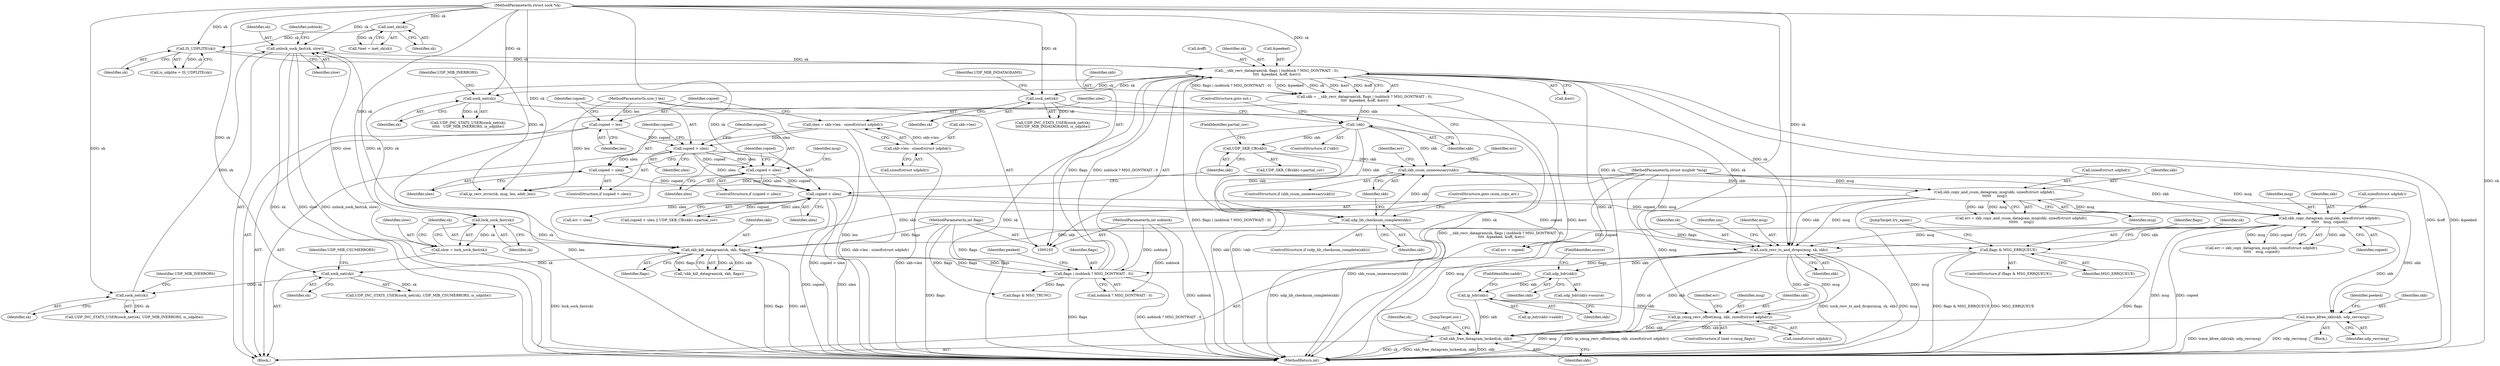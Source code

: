 digraph "0_linux_beb39db59d14990e401e235faf66a6b9b31240b0@API" {
"1000325" [label="(Call,skb_free_datagram_locked(sk, skb))"];
"1000247" [label="(Call,sock_net(sk))"];
"1000144" [label="(Call,__skb_recv_datagram(sk, flags | (noblock ? MSG_DONTWAIT : 0),\n\t\t\t\t  &peeked, &off, &err))"];
"1000128" [label="(Call,IS_UDPLITE(sk))"];
"1000114" [label="(Call,inet_sk(sk))"];
"1000104" [label="(MethodParameterIn,struct sock *sk)"];
"1000353" [label="(Call,unlock_sock_fast(sk, slow))"];
"1000338" [label="(Call,skb_kill_datagram(sk, skb, flags))"];
"1000334" [label="(Call,lock_sock_fast(sk))"];
"1000219" [label="(Call,skb_copy_and_csum_datagram_msg(skb, sizeof(struct udphdr),\n\t\t\t\t\t\t     msg))"];
"1000205" [label="(Call,skb_csum_unnecessary(skb))"];
"1000159" [label="(Call,!skb)"];
"1000142" [label="(Call,skb = __skb_recv_datagram(sk, flags | (noblock ? MSG_DONTWAIT : 0),\n\t\t\t\t  &peeked, &off, &err))"];
"1000196" [label="(Call,UDP_SKB_CB(skb))"];
"1000201" [label="(Call,udp_lib_checksum_complete(skb))"];
"1000105" [label="(MethodParameterIn,struct msghdr *msg)"];
"1000146" [label="(Call,flags | (noblock ? MSG_DONTWAIT : 0))"];
"1000132" [label="(Call,flags & MSG_ERRQUEUE)"];
"1000108" [label="(MethodParameterIn,int flags)"];
"1000107" [label="(MethodParameterIn,int noblock)"];
"1000349" [label="(Call,sock_net(sk))"];
"1000344" [label="(Call,sock_net(sk))"];
"1000332" [label="(Call,slow = lock_sock_fast(sk))"];
"1000260" [label="(Call,sock_recv_ts_and_drops(msg, sk, skb))"];
"1000209" [label="(Call,skb_copy_datagram_msg(skb, sizeof(struct udphdr),\n\t\t\t\t\t    msg, copied))"];
"1000192" [label="(Call,copied < ulen)"];
"1000177" [label="(Call,copied = ulen)"];
"1000174" [label="(Call,copied > ulen)"];
"1000170" [label="(Call,copied = len)"];
"1000106" [label="(MethodParameterIn,size_t len)"];
"1000162" [label="(Call,ulen = skb->len - sizeof(struct udphdr))"];
"1000164" [label="(Call,skb->len - sizeof(struct udphdr))"];
"1000182" [label="(Call,copied < ulen)"];
"1000256" [label="(Call,sock_net(sk))"];
"1000234" [label="(Call,trace_kfree_skb(skb, udp_recvmsg))"];
"1000309" [label="(Call,ip_cmsg_recv_offset(msg, skb, sizeof(struct udphdr)))"];
"1000287" [label="(Call,ip_hdr(skb))"];
"1000277" [label="(Call,udp_hdr(skb))"];
"1000310" [label="(Identifier,msg)"];
"1000318" [label="(Call,flags & MSG_TRUNC)"];
"1000333" [label="(Identifier,slow)"];
"1000349" [label="(Call,sock_net(sk))"];
"1000217" [label="(Call,err = skb_copy_and_csum_datagram_msg(skb, sizeof(struct udphdr),\n\t\t\t\t\t\t     msg))"];
"1000177" [label="(Call,copied = ulen)"];
"1000126" [label="(Call,is_udplite = IS_UDPLITE(sk))"];
"1000115" [label="(Identifier,sk)"];
"1000321" [label="(Call,err = ulen)"];
"1000181" [label="(ControlStructure,if (copied < ulen))"];
"1000104" [label="(MethodParameterIn,struct sock *sk)"];
"1000201" [label="(Call,udp_lib_checksum_complete(skb))"];
"1000325" [label="(Call,skb_free_datagram_locked(sk, skb))"];
"1000328" [label="(JumpTarget,out:)"];
"1000337" [label="(Call,!skb_kill_datagram(sk, skb, flags))"];
"1000206" [label="(Identifier,skb)"];
"1000234" [label="(Call,trace_kfree_skb(skb, udp_recvmsg))"];
"1000209" [label="(Call,skb_copy_datagram_msg(skb, sizeof(struct udphdr),\n\t\t\t\t\t    msg, copied))"];
"1000348" [label="(Call,UDP_INC_STATS_USER(sock_net(sk), UDP_MIB_INERRORS, is_udplite))"];
"1000354" [label="(Identifier,sk)"];
"1000182" [label="(Call,copied < ulen)"];
"1000343" [label="(Call,UDP_INC_STATS_USER(sock_net(sk), UDP_MIB_CSUMERRORS, is_udplite))"];
"1000262" [label="(Identifier,sk)"];
"1000312" [label="(Call,sizeof(struct udphdr))"];
"1000131" [label="(ControlStructure,if (flags & MSG_ERRQUEUE))"];
"1000344" [label="(Call,sock_net(sk))"];
"1000311" [label="(Identifier,skb)"];
"1000357" [label="(Identifier,noblock)"];
"1000211" [label="(Call,sizeof(struct udphdr))"];
"1000248" [label="(Identifier,sk)"];
"1000221" [label="(Call,sizeof(struct udphdr))"];
"1000277" [label="(Call,udp_hdr(skb))"];
"1000219" [label="(Call,skb_copy_and_csum_datagram_msg(skb, sizeof(struct udphdr),\n\t\t\t\t\t\t     msg))"];
"1000158" [label="(ControlStructure,if (!skb))"];
"1000132" [label="(Call,flags & MSG_ERRQUEUE)"];
"1000286" [label="(Call,ip_hdr(skb)->saddr)"];
"1000239" [label="(Identifier,peeked)"];
"1000159" [label="(Call,!skb)"];
"1000183" [label="(Identifier,copied)"];
"1000204" [label="(ControlStructure,if (skb_csum_unnecessary(skb)))"];
"1000184" [label="(Identifier,ulen)"];
"1000161" [label="(ControlStructure,goto out;)"];
"1000144" [label="(Call,__skb_recv_datagram(sk, flags | (noblock ? MSG_DONTWAIT : 0),\n\t\t\t\t  &peeked, &off, &err))"];
"1000146" [label="(Call,flags | (noblock ? MSG_DONTWAIT : 0))"];
"1000338" [label="(Call,skb_kill_datagram(sk, skb, flags))"];
"1000178" [label="(Identifier,copied)"];
"1000110" [label="(Block,)"];
"1000196" [label="(Call,UDP_SKB_CB(skb))"];
"1000203" [label="(ControlStructure,goto csum_copy_err;)"];
"1000233" [label="(Block,)"];
"1000255" [label="(Call,UDP_INC_STATS_USER(sock_net(sk),\n\t\t\t\tUDP_MIB_INDATAGRAMS, is_udplite))"];
"1000187" [label="(Identifier,msg)"];
"1000332" [label="(Call,slow = lock_sock_fast(sk))"];
"1000265" [label="(Identifier,sin)"];
"1000258" [label="(Identifier,UDP_MIB_INDATAGRAMS)"];
"1000350" [label="(Identifier,sk)"];
"1000160" [label="(Identifier,skb)"];
"1000339" [label="(Identifier,sk)"];
"1000129" [label="(Identifier,sk)"];
"1000174" [label="(Call,copied > ulen)"];
"1000153" [label="(Identifier,peeked)"];
"1000223" [label="(Identifier,msg)"];
"1000235" [label="(Identifier,skb)"];
"1000170" [label="(Call,copied = len)"];
"1000168" [label="(Call,sizeof(struct udphdr))"];
"1000288" [label="(Identifier,skb)"];
"1000107" [label="(MethodParameterIn,int noblock)"];
"1000106" [label="(MethodParameterIn,size_t len)"];
"1000353" [label="(Call,unlock_sock_fast(sk, slow))"];
"1000236" [label="(Identifier,udp_recvmsg)"];
"1000208" [label="(Identifier,err)"];
"1000133" [label="(Identifier,flags)"];
"1000218" [label="(Identifier,err)"];
"1000345" [label="(Identifier,sk)"];
"1000314" [label="(Call,err = copied)"];
"1000287" [label="(Call,ip_hdr(skb))"];
"1000154" [label="(Call,&off)"];
"1000112" [label="(Call,*inet = inet_sk(sk))"];
"1000335" [label="(Identifier,sk)"];
"1000193" [label="(Identifier,copied)"];
"1000136" [label="(Call,ip_recv_error(sk, msg, len, addr_len))"];
"1000263" [label="(Identifier,skb)"];
"1000279" [label="(FieldIdentifier,source)"];
"1000213" [label="(Identifier,msg)"];
"1000145" [label="(Identifier,sk)"];
"1000137" [label="(Identifier,sk)"];
"1000367" [label="(MethodReturn,int)"];
"1000200" [label="(ControlStructure,if (udp_lib_checksum_complete(skb)))"];
"1000315" [label="(Identifier,err)"];
"1000162" [label="(Call,ulen = skb->len - sizeof(struct udphdr))"];
"1000210" [label="(Identifier,skb)"];
"1000261" [label="(Identifier,msg)"];
"1000276" [label="(Call,udp_hdr(skb)->source)"];
"1000355" [label="(Identifier,slow)"];
"1000152" [label="(Call,&peeked)"];
"1000334" [label="(Call,lock_sock_fast(sk))"];
"1000220" [label="(Identifier,skb)"];
"1000164" [label="(Call,skb->len - sizeof(struct udphdr))"];
"1000341" [label="(Identifier,flags)"];
"1000147" [label="(Identifier,flags)"];
"1000195" [label="(Call,UDP_SKB_CB(skb)->partial_cov)"];
"1000205" [label="(Call,skb_csum_unnecessary(skb))"];
"1000247" [label="(Call,sock_net(sk))"];
"1000192" [label="(Call,copied < ulen)"];
"1000179" [label="(Identifier,ulen)"];
"1000134" [label="(Identifier,MSG_ERRQUEUE)"];
"1000194" [label="(Identifier,ulen)"];
"1000207" [label="(Call,err = skb_copy_datagram_msg(skb, sizeof(struct udphdr),\n\t\t\t\t\t    msg, copied))"];
"1000128" [label="(Call,IS_UDPLITE(sk))"];
"1000309" [label="(Call,ip_cmsg_recv_offset(msg, skb, sizeof(struct udphdr)))"];
"1000278" [label="(Identifier,skb)"];
"1000346" [label="(Identifier,UDP_MIB_CSUMERRORS)"];
"1000175" [label="(Identifier,copied)"];
"1000260" [label="(Call,sock_recv_ts_and_drops(msg, sk, skb))"];
"1000305" [label="(ControlStructure,if (inet->cmsg_flags))"];
"1000114" [label="(Call,inet_sk(sk))"];
"1000256" [label="(Call,sock_net(sk))"];
"1000171" [label="(Identifier,copied)"];
"1000156" [label="(Call,&err)"];
"1000340" [label="(Identifier,skb)"];
"1000202" [label="(Identifier,skb)"];
"1000173" [label="(ControlStructure,if (copied > ulen))"];
"1000172" [label="(Identifier,len)"];
"1000246" [label="(Call,UDP_INC_STATS_USER(sock_net(sk),\n\t\t\t\t\t   UDP_MIB_INERRORS, is_udplite))"];
"1000198" [label="(FieldIdentifier,partial_cov)"];
"1000141" [label="(JumpTarget,try_again:)"];
"1000163" [label="(Identifier,ulen)"];
"1000351" [label="(Identifier,UDP_MIB_INERRORS)"];
"1000257" [label="(Identifier,sk)"];
"1000326" [label="(Identifier,sk)"];
"1000148" [label="(Call,noblock ? MSG_DONTWAIT : 0)"];
"1000176" [label="(Identifier,ulen)"];
"1000197" [label="(Identifier,skb)"];
"1000105" [label="(MethodParameterIn,struct msghdr *msg)"];
"1000214" [label="(Identifier,copied)"];
"1000142" [label="(Call,skb = __skb_recv_datagram(sk, flags | (noblock ? MSG_DONTWAIT : 0),\n\t\t\t\t  &peeked, &off, &err))"];
"1000249" [label="(Identifier,UDP_MIB_INERRORS)"];
"1000143" [label="(Identifier,skb)"];
"1000327" [label="(Identifier,skb)"];
"1000165" [label="(Call,skb->len)"];
"1000108" [label="(MethodParameterIn,int flags)"];
"1000289" [label="(FieldIdentifier,saddr)"];
"1000191" [label="(Call,copied < ulen || UDP_SKB_CB(skb)->partial_cov)"];
"1000325" -> "1000110"  [label="AST: "];
"1000325" -> "1000327"  [label="CFG: "];
"1000326" -> "1000325"  [label="AST: "];
"1000327" -> "1000325"  [label="AST: "];
"1000328" -> "1000325"  [label="CFG: "];
"1000325" -> "1000367"  [label="DDG: sk"];
"1000325" -> "1000367"  [label="DDG: skb_free_datagram_locked(sk, skb)"];
"1000325" -> "1000367"  [label="DDG: skb"];
"1000247" -> "1000325"  [label="DDG: sk"];
"1000260" -> "1000325"  [label="DDG: sk"];
"1000260" -> "1000325"  [label="DDG: skb"];
"1000144" -> "1000325"  [label="DDG: sk"];
"1000104" -> "1000325"  [label="DDG: sk"];
"1000234" -> "1000325"  [label="DDG: skb"];
"1000309" -> "1000325"  [label="DDG: skb"];
"1000287" -> "1000325"  [label="DDG: skb"];
"1000247" -> "1000246"  [label="AST: "];
"1000247" -> "1000248"  [label="CFG: "];
"1000248" -> "1000247"  [label="AST: "];
"1000249" -> "1000247"  [label="CFG: "];
"1000247" -> "1000246"  [label="DDG: sk"];
"1000144" -> "1000247"  [label="DDG: sk"];
"1000104" -> "1000247"  [label="DDG: sk"];
"1000144" -> "1000142"  [label="AST: "];
"1000144" -> "1000156"  [label="CFG: "];
"1000145" -> "1000144"  [label="AST: "];
"1000146" -> "1000144"  [label="AST: "];
"1000152" -> "1000144"  [label="AST: "];
"1000154" -> "1000144"  [label="AST: "];
"1000156" -> "1000144"  [label="AST: "];
"1000142" -> "1000144"  [label="CFG: "];
"1000144" -> "1000367"  [label="DDG: &off"];
"1000144" -> "1000367"  [label="DDG: &peeked"];
"1000144" -> "1000367"  [label="DDG: sk"];
"1000144" -> "1000367"  [label="DDG: &err"];
"1000144" -> "1000367"  [label="DDG: flags | (noblock ? MSG_DONTWAIT : 0)"];
"1000144" -> "1000142"  [label="DDG: flags | (noblock ? MSG_DONTWAIT : 0)"];
"1000144" -> "1000142"  [label="DDG: &peeked"];
"1000144" -> "1000142"  [label="DDG: sk"];
"1000144" -> "1000142"  [label="DDG: &err"];
"1000144" -> "1000142"  [label="DDG: &off"];
"1000128" -> "1000144"  [label="DDG: sk"];
"1000353" -> "1000144"  [label="DDG: sk"];
"1000104" -> "1000144"  [label="DDG: sk"];
"1000146" -> "1000144"  [label="DDG: flags"];
"1000146" -> "1000144"  [label="DDG: noblock ? MSG_DONTWAIT : 0"];
"1000144" -> "1000256"  [label="DDG: sk"];
"1000144" -> "1000260"  [label="DDG: sk"];
"1000144" -> "1000334"  [label="DDG: sk"];
"1000128" -> "1000126"  [label="AST: "];
"1000128" -> "1000129"  [label="CFG: "];
"1000129" -> "1000128"  [label="AST: "];
"1000126" -> "1000128"  [label="CFG: "];
"1000128" -> "1000126"  [label="DDG: sk"];
"1000114" -> "1000128"  [label="DDG: sk"];
"1000104" -> "1000128"  [label="DDG: sk"];
"1000128" -> "1000136"  [label="DDG: sk"];
"1000114" -> "1000112"  [label="AST: "];
"1000114" -> "1000115"  [label="CFG: "];
"1000115" -> "1000114"  [label="AST: "];
"1000112" -> "1000114"  [label="CFG: "];
"1000114" -> "1000112"  [label="DDG: sk"];
"1000104" -> "1000114"  [label="DDG: sk"];
"1000104" -> "1000103"  [label="AST: "];
"1000104" -> "1000367"  [label="DDG: sk"];
"1000104" -> "1000136"  [label="DDG: sk"];
"1000104" -> "1000256"  [label="DDG: sk"];
"1000104" -> "1000260"  [label="DDG: sk"];
"1000104" -> "1000334"  [label="DDG: sk"];
"1000104" -> "1000338"  [label="DDG: sk"];
"1000104" -> "1000344"  [label="DDG: sk"];
"1000104" -> "1000349"  [label="DDG: sk"];
"1000104" -> "1000353"  [label="DDG: sk"];
"1000353" -> "1000110"  [label="AST: "];
"1000353" -> "1000355"  [label="CFG: "];
"1000354" -> "1000353"  [label="AST: "];
"1000355" -> "1000353"  [label="AST: "];
"1000357" -> "1000353"  [label="CFG: "];
"1000353" -> "1000367"  [label="DDG: unlock_sock_fast(sk, slow)"];
"1000353" -> "1000367"  [label="DDG: sk"];
"1000353" -> "1000367"  [label="DDG: slow"];
"1000338" -> "1000353"  [label="DDG: sk"];
"1000349" -> "1000353"  [label="DDG: sk"];
"1000332" -> "1000353"  [label="DDG: slow"];
"1000338" -> "1000337"  [label="AST: "];
"1000338" -> "1000341"  [label="CFG: "];
"1000339" -> "1000338"  [label="AST: "];
"1000340" -> "1000338"  [label="AST: "];
"1000341" -> "1000338"  [label="AST: "];
"1000337" -> "1000338"  [label="CFG: "];
"1000338" -> "1000367"  [label="DDG: skb"];
"1000338" -> "1000367"  [label="DDG: flags"];
"1000338" -> "1000146"  [label="DDG: flags"];
"1000338" -> "1000337"  [label="DDG: sk"];
"1000338" -> "1000337"  [label="DDG: skb"];
"1000338" -> "1000337"  [label="DDG: flags"];
"1000334" -> "1000338"  [label="DDG: sk"];
"1000219" -> "1000338"  [label="DDG: skb"];
"1000201" -> "1000338"  [label="DDG: skb"];
"1000146" -> "1000338"  [label="DDG: flags"];
"1000108" -> "1000338"  [label="DDG: flags"];
"1000338" -> "1000344"  [label="DDG: sk"];
"1000334" -> "1000332"  [label="AST: "];
"1000334" -> "1000335"  [label="CFG: "];
"1000335" -> "1000334"  [label="AST: "];
"1000332" -> "1000334"  [label="CFG: "];
"1000334" -> "1000332"  [label="DDG: sk"];
"1000219" -> "1000217"  [label="AST: "];
"1000219" -> "1000223"  [label="CFG: "];
"1000220" -> "1000219"  [label="AST: "];
"1000221" -> "1000219"  [label="AST: "];
"1000223" -> "1000219"  [label="AST: "];
"1000217" -> "1000219"  [label="CFG: "];
"1000219" -> "1000367"  [label="DDG: msg"];
"1000219" -> "1000209"  [label="DDG: msg"];
"1000219" -> "1000217"  [label="DDG: skb"];
"1000219" -> "1000217"  [label="DDG: msg"];
"1000205" -> "1000219"  [label="DDG: skb"];
"1000105" -> "1000219"  [label="DDG: msg"];
"1000219" -> "1000234"  [label="DDG: skb"];
"1000219" -> "1000260"  [label="DDG: msg"];
"1000219" -> "1000260"  [label="DDG: skb"];
"1000205" -> "1000204"  [label="AST: "];
"1000205" -> "1000206"  [label="CFG: "];
"1000206" -> "1000205"  [label="AST: "];
"1000208" -> "1000205"  [label="CFG: "];
"1000218" -> "1000205"  [label="CFG: "];
"1000205" -> "1000367"  [label="DDG: skb_csum_unnecessary(skb)"];
"1000159" -> "1000205"  [label="DDG: skb"];
"1000196" -> "1000205"  [label="DDG: skb"];
"1000201" -> "1000205"  [label="DDG: skb"];
"1000205" -> "1000209"  [label="DDG: skb"];
"1000159" -> "1000158"  [label="AST: "];
"1000159" -> "1000160"  [label="CFG: "];
"1000160" -> "1000159"  [label="AST: "];
"1000161" -> "1000159"  [label="CFG: "];
"1000163" -> "1000159"  [label="CFG: "];
"1000159" -> "1000367"  [label="DDG: !skb"];
"1000159" -> "1000367"  [label="DDG: skb"];
"1000142" -> "1000159"  [label="DDG: skb"];
"1000159" -> "1000196"  [label="DDG: skb"];
"1000159" -> "1000201"  [label="DDG: skb"];
"1000142" -> "1000110"  [label="AST: "];
"1000143" -> "1000142"  [label="AST: "];
"1000160" -> "1000142"  [label="CFG: "];
"1000142" -> "1000367"  [label="DDG: __skb_recv_datagram(sk, flags | (noblock ? MSG_DONTWAIT : 0),\n\t\t\t\t  &peeked, &off, &err)"];
"1000196" -> "1000195"  [label="AST: "];
"1000196" -> "1000197"  [label="CFG: "];
"1000197" -> "1000196"  [label="AST: "];
"1000198" -> "1000196"  [label="CFG: "];
"1000196" -> "1000201"  [label="DDG: skb"];
"1000201" -> "1000200"  [label="AST: "];
"1000201" -> "1000202"  [label="CFG: "];
"1000202" -> "1000201"  [label="AST: "];
"1000203" -> "1000201"  [label="CFG: "];
"1000206" -> "1000201"  [label="CFG: "];
"1000201" -> "1000367"  [label="DDG: udp_lib_checksum_complete(skb)"];
"1000105" -> "1000103"  [label="AST: "];
"1000105" -> "1000367"  [label="DDG: msg"];
"1000105" -> "1000136"  [label="DDG: msg"];
"1000105" -> "1000209"  [label="DDG: msg"];
"1000105" -> "1000260"  [label="DDG: msg"];
"1000105" -> "1000309"  [label="DDG: msg"];
"1000146" -> "1000148"  [label="CFG: "];
"1000147" -> "1000146"  [label="AST: "];
"1000148" -> "1000146"  [label="AST: "];
"1000153" -> "1000146"  [label="CFG: "];
"1000146" -> "1000367"  [label="DDG: noblock ? MSG_DONTWAIT : 0"];
"1000146" -> "1000367"  [label="DDG: flags"];
"1000132" -> "1000146"  [label="DDG: flags"];
"1000108" -> "1000146"  [label="DDG: flags"];
"1000107" -> "1000146"  [label="DDG: noblock"];
"1000146" -> "1000318"  [label="DDG: flags"];
"1000132" -> "1000131"  [label="AST: "];
"1000132" -> "1000134"  [label="CFG: "];
"1000133" -> "1000132"  [label="AST: "];
"1000134" -> "1000132"  [label="AST: "];
"1000137" -> "1000132"  [label="CFG: "];
"1000141" -> "1000132"  [label="CFG: "];
"1000132" -> "1000367"  [label="DDG: flags & MSG_ERRQUEUE"];
"1000132" -> "1000367"  [label="DDG: MSG_ERRQUEUE"];
"1000132" -> "1000367"  [label="DDG: flags"];
"1000108" -> "1000132"  [label="DDG: flags"];
"1000108" -> "1000103"  [label="AST: "];
"1000108" -> "1000367"  [label="DDG: flags"];
"1000108" -> "1000318"  [label="DDG: flags"];
"1000107" -> "1000103"  [label="AST: "];
"1000107" -> "1000367"  [label="DDG: noblock"];
"1000107" -> "1000148"  [label="DDG: noblock"];
"1000349" -> "1000348"  [label="AST: "];
"1000349" -> "1000350"  [label="CFG: "];
"1000350" -> "1000349"  [label="AST: "];
"1000351" -> "1000349"  [label="CFG: "];
"1000349" -> "1000348"  [label="DDG: sk"];
"1000344" -> "1000349"  [label="DDG: sk"];
"1000344" -> "1000343"  [label="AST: "];
"1000344" -> "1000345"  [label="CFG: "];
"1000345" -> "1000344"  [label="AST: "];
"1000346" -> "1000344"  [label="CFG: "];
"1000344" -> "1000343"  [label="DDG: sk"];
"1000332" -> "1000110"  [label="AST: "];
"1000333" -> "1000332"  [label="AST: "];
"1000339" -> "1000332"  [label="CFG: "];
"1000332" -> "1000367"  [label="DDG: lock_sock_fast(sk)"];
"1000260" -> "1000110"  [label="AST: "];
"1000260" -> "1000263"  [label="CFG: "];
"1000261" -> "1000260"  [label="AST: "];
"1000262" -> "1000260"  [label="AST: "];
"1000263" -> "1000260"  [label="AST: "];
"1000265" -> "1000260"  [label="CFG: "];
"1000260" -> "1000367"  [label="DDG: sock_recv_ts_and_drops(msg, sk, skb)"];
"1000260" -> "1000367"  [label="DDG: msg"];
"1000209" -> "1000260"  [label="DDG: msg"];
"1000209" -> "1000260"  [label="DDG: skb"];
"1000256" -> "1000260"  [label="DDG: sk"];
"1000260" -> "1000277"  [label="DDG: skb"];
"1000260" -> "1000309"  [label="DDG: msg"];
"1000260" -> "1000309"  [label="DDG: skb"];
"1000209" -> "1000207"  [label="AST: "];
"1000209" -> "1000214"  [label="CFG: "];
"1000210" -> "1000209"  [label="AST: "];
"1000211" -> "1000209"  [label="AST: "];
"1000213" -> "1000209"  [label="AST: "];
"1000214" -> "1000209"  [label="AST: "];
"1000207" -> "1000209"  [label="CFG: "];
"1000209" -> "1000367"  [label="DDG: copied"];
"1000209" -> "1000367"  [label="DDG: msg"];
"1000209" -> "1000207"  [label="DDG: skb"];
"1000209" -> "1000207"  [label="DDG: msg"];
"1000209" -> "1000207"  [label="DDG: copied"];
"1000192" -> "1000209"  [label="DDG: copied"];
"1000209" -> "1000234"  [label="DDG: skb"];
"1000209" -> "1000314"  [label="DDG: copied"];
"1000192" -> "1000191"  [label="AST: "];
"1000192" -> "1000194"  [label="CFG: "];
"1000193" -> "1000192"  [label="AST: "];
"1000194" -> "1000192"  [label="AST: "];
"1000197" -> "1000192"  [label="CFG: "];
"1000191" -> "1000192"  [label="CFG: "];
"1000192" -> "1000367"  [label="DDG: ulen"];
"1000192" -> "1000367"  [label="DDG: copied"];
"1000192" -> "1000191"  [label="DDG: copied"];
"1000192" -> "1000191"  [label="DDG: ulen"];
"1000177" -> "1000192"  [label="DDG: copied"];
"1000182" -> "1000192"  [label="DDG: copied"];
"1000182" -> "1000192"  [label="DDG: ulen"];
"1000174" -> "1000192"  [label="DDG: ulen"];
"1000192" -> "1000314"  [label="DDG: copied"];
"1000192" -> "1000321"  [label="DDG: ulen"];
"1000177" -> "1000173"  [label="AST: "];
"1000177" -> "1000179"  [label="CFG: "];
"1000178" -> "1000177"  [label="AST: "];
"1000179" -> "1000177"  [label="AST: "];
"1000193" -> "1000177"  [label="CFG: "];
"1000174" -> "1000177"  [label="DDG: ulen"];
"1000174" -> "1000173"  [label="AST: "];
"1000174" -> "1000176"  [label="CFG: "];
"1000175" -> "1000174"  [label="AST: "];
"1000176" -> "1000174"  [label="AST: "];
"1000178" -> "1000174"  [label="CFG: "];
"1000183" -> "1000174"  [label="CFG: "];
"1000174" -> "1000367"  [label="DDG: copied > ulen"];
"1000170" -> "1000174"  [label="DDG: copied"];
"1000162" -> "1000174"  [label="DDG: ulen"];
"1000174" -> "1000182"  [label="DDG: copied"];
"1000174" -> "1000182"  [label="DDG: ulen"];
"1000170" -> "1000110"  [label="AST: "];
"1000170" -> "1000172"  [label="CFG: "];
"1000171" -> "1000170"  [label="AST: "];
"1000172" -> "1000170"  [label="AST: "];
"1000175" -> "1000170"  [label="CFG: "];
"1000170" -> "1000367"  [label="DDG: len"];
"1000106" -> "1000170"  [label="DDG: len"];
"1000106" -> "1000103"  [label="AST: "];
"1000106" -> "1000367"  [label="DDG: len"];
"1000106" -> "1000136"  [label="DDG: len"];
"1000162" -> "1000110"  [label="AST: "];
"1000162" -> "1000164"  [label="CFG: "];
"1000163" -> "1000162"  [label="AST: "];
"1000164" -> "1000162"  [label="AST: "];
"1000171" -> "1000162"  [label="CFG: "];
"1000162" -> "1000367"  [label="DDG: skb->len - sizeof(struct udphdr)"];
"1000164" -> "1000162"  [label="DDG: skb->len"];
"1000164" -> "1000168"  [label="CFG: "];
"1000165" -> "1000164"  [label="AST: "];
"1000168" -> "1000164"  [label="AST: "];
"1000164" -> "1000367"  [label="DDG: skb->len"];
"1000182" -> "1000181"  [label="AST: "];
"1000182" -> "1000184"  [label="CFG: "];
"1000183" -> "1000182"  [label="AST: "];
"1000184" -> "1000182"  [label="AST: "];
"1000187" -> "1000182"  [label="CFG: "];
"1000193" -> "1000182"  [label="CFG: "];
"1000256" -> "1000255"  [label="AST: "];
"1000256" -> "1000257"  [label="CFG: "];
"1000257" -> "1000256"  [label="AST: "];
"1000258" -> "1000256"  [label="CFG: "];
"1000256" -> "1000255"  [label="DDG: sk"];
"1000234" -> "1000233"  [label="AST: "];
"1000234" -> "1000236"  [label="CFG: "];
"1000235" -> "1000234"  [label="AST: "];
"1000236" -> "1000234"  [label="AST: "];
"1000239" -> "1000234"  [label="CFG: "];
"1000234" -> "1000367"  [label="DDG: udp_recvmsg"];
"1000234" -> "1000367"  [label="DDG: trace_kfree_skb(skb, udp_recvmsg)"];
"1000309" -> "1000305"  [label="AST: "];
"1000309" -> "1000312"  [label="CFG: "];
"1000310" -> "1000309"  [label="AST: "];
"1000311" -> "1000309"  [label="AST: "];
"1000312" -> "1000309"  [label="AST: "];
"1000315" -> "1000309"  [label="CFG: "];
"1000309" -> "1000367"  [label="DDG: msg"];
"1000309" -> "1000367"  [label="DDG: ip_cmsg_recv_offset(msg, skb, sizeof(struct udphdr))"];
"1000287" -> "1000309"  [label="DDG: skb"];
"1000287" -> "1000286"  [label="AST: "];
"1000287" -> "1000288"  [label="CFG: "];
"1000288" -> "1000287"  [label="AST: "];
"1000289" -> "1000287"  [label="CFG: "];
"1000277" -> "1000287"  [label="DDG: skb"];
"1000277" -> "1000276"  [label="AST: "];
"1000277" -> "1000278"  [label="CFG: "];
"1000278" -> "1000277"  [label="AST: "];
"1000279" -> "1000277"  [label="CFG: "];
}
